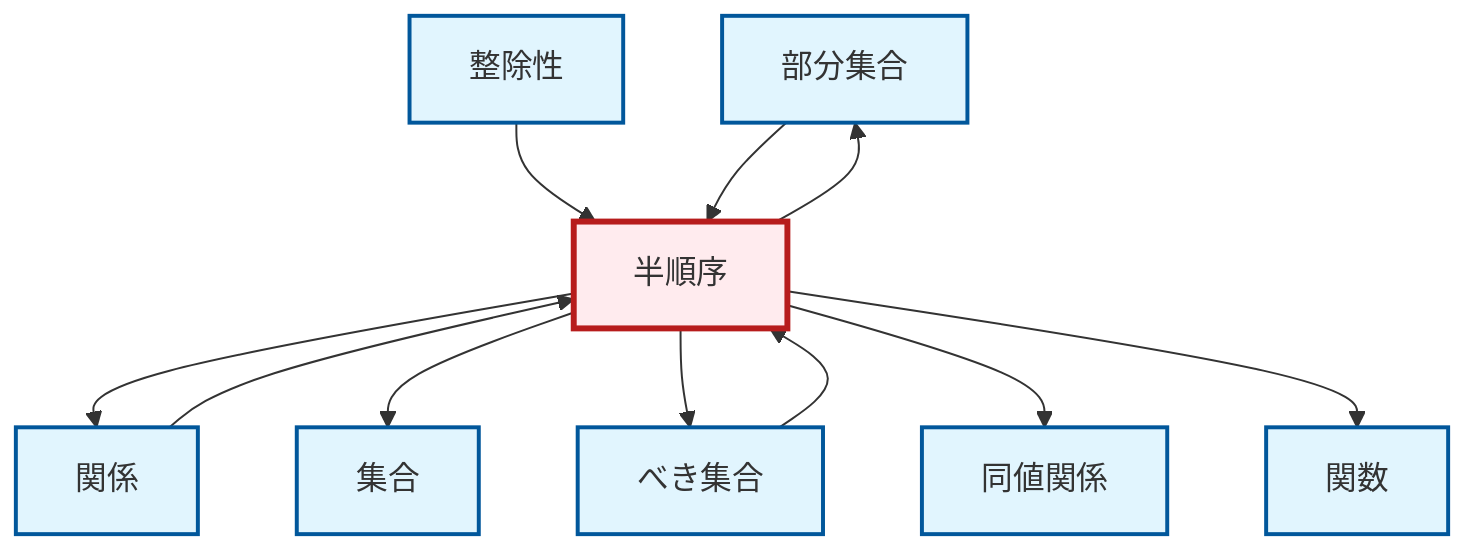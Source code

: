 graph TD
    classDef definition fill:#e1f5fe,stroke:#01579b,stroke-width:2px
    classDef theorem fill:#f3e5f5,stroke:#4a148c,stroke-width:2px
    classDef axiom fill:#fff3e0,stroke:#e65100,stroke-width:2px
    classDef example fill:#e8f5e9,stroke:#1b5e20,stroke-width:2px
    classDef current fill:#ffebee,stroke:#b71c1c,stroke-width:3px
    def-subset["部分集合"]:::definition
    def-partial-order["半順序"]:::definition
    def-power-set["べき集合"]:::definition
    def-divisibility["整除性"]:::definition
    def-function["関数"]:::definition
    def-set["集合"]:::definition
    def-equivalence-relation["同値関係"]:::definition
    def-relation["関係"]:::definition
    def-partial-order --> def-relation
    def-partial-order --> def-set
    def-power-set --> def-partial-order
    def-partial-order --> def-subset
    def-partial-order --> def-power-set
    def-divisibility --> def-partial-order
    def-subset --> def-partial-order
    def-relation --> def-partial-order
    def-partial-order --> def-equivalence-relation
    def-partial-order --> def-function
    class def-partial-order current
